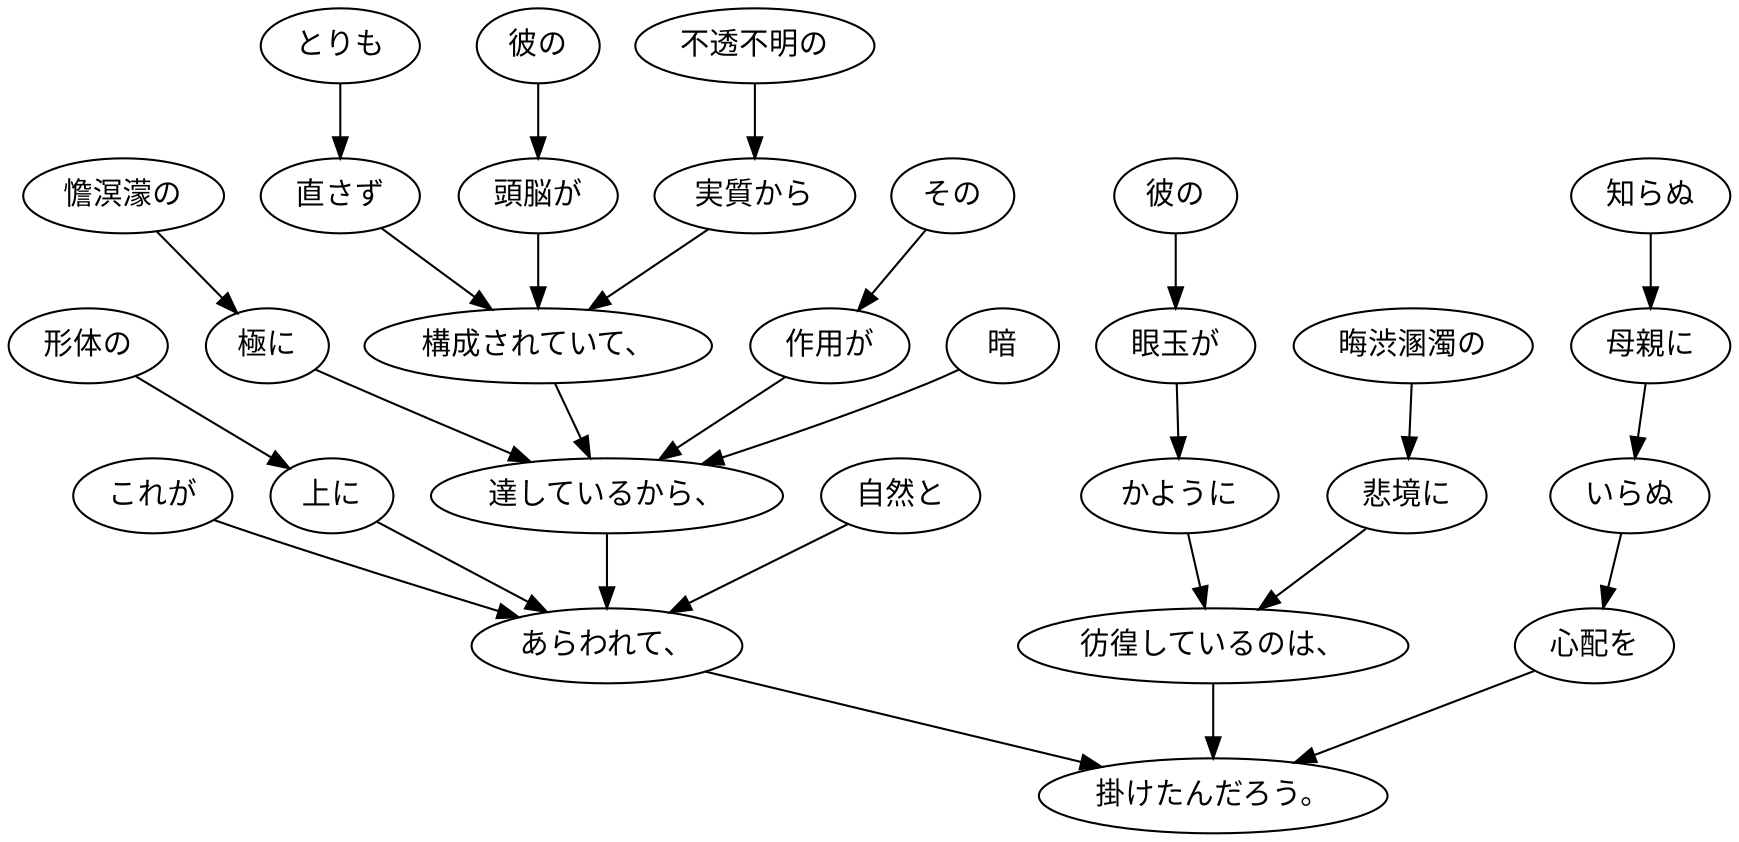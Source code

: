digraph graph5736 {
	node0 [label="彼の"];
	node1 [label="眼玉が"];
	node2 [label="かように"];
	node3 [label="晦渋溷濁の"];
	node4 [label="悲境に"];
	node5 [label="彷徨しているのは、"];
	node6 [label="とりも"];
	node7 [label="直さず"];
	node8 [label="彼の"];
	node9 [label="頭脳が"];
	node10 [label="不透不明の"];
	node11 [label="実質から"];
	node12 [label="構成されていて、"];
	node13 [label="その"];
	node14 [label="作用が"];
	node15 [label="暗"];
	node16 [label="憺溟濛の"];
	node17 [label="極に"];
	node18 [label="達しているから、"];
	node19 [label="自然と"];
	node20 [label="これが"];
	node21 [label="形体の"];
	node22 [label="上に"];
	node23 [label="あらわれて、"];
	node24 [label="知らぬ"];
	node25 [label="母親に"];
	node26 [label="いらぬ"];
	node27 [label="心配を"];
	node28 [label="掛けたんだろう。"];
	node0 -> node1;
	node1 -> node2;
	node2 -> node5;
	node3 -> node4;
	node4 -> node5;
	node5 -> node28;
	node6 -> node7;
	node7 -> node12;
	node8 -> node9;
	node9 -> node12;
	node10 -> node11;
	node11 -> node12;
	node12 -> node18;
	node13 -> node14;
	node14 -> node18;
	node15 -> node18;
	node16 -> node17;
	node17 -> node18;
	node18 -> node23;
	node19 -> node23;
	node20 -> node23;
	node21 -> node22;
	node22 -> node23;
	node23 -> node28;
	node24 -> node25;
	node25 -> node26;
	node26 -> node27;
	node27 -> node28;
}
